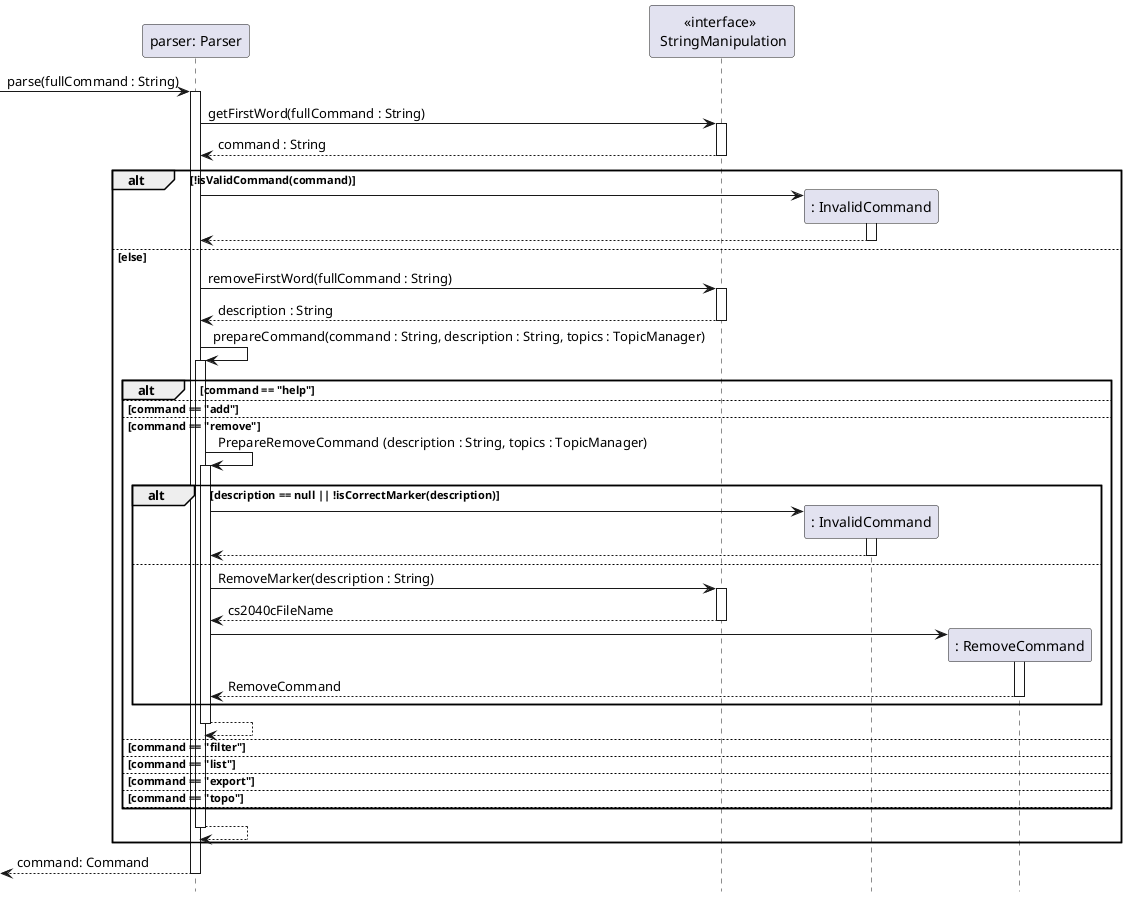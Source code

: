 @startuml
hide footbox

participant "parser: Parser" as Parser
participant "<<interface>> \n StringManipulation" as StringManipulation
participant ": InvalidCommand" as InvalidCommand
participant ": RemoveCommand" as RemoveCommand

-> Parser : parse(fullCommand : String)
activate Parser
    Parser -> StringManipulation : getFirstWord(fullCommand : String)
    activate StringManipulation
    return command : String

    alt !isValidCommand(command)
        Parser -> InvalidCommand **
        activate InvalidCommand
        return
    else else
        Parser -> StringManipulation : removeFirstWord(fullCommand : String)
        activate StringManipulation
        return description : String

        Parser -> Parser : prepareCommand(command : String, description : String, topics : TopicManager)
        activate Parser
            alt command == "help"
            else command == "add"
            else command == "remove"
                Parser -> Parser : PrepareRemoveCommand (description : String, topics : TopicManager)
                activate Parser
                    alt description == null || !isCorrectMarker(description)
                        Parser -> InvalidCommand **
                        activate InvalidCommand
                        return
                    else
                        Parser -> StringManipulation : RemoveMarker(description : String)
                        activate StringManipulation
                        return cs2040cFileName

                        Parser -> RemoveCommand **
                        activate RemoveCommand
                        return RemoveCommand
                    end
                return
            else command == "filter"
            else command == "list"
            else command == "export"
            else command == "topo"
            else
            end
        return
    end
return command: Command

@enduml